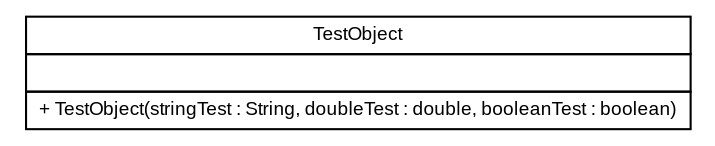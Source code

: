 #!/usr/local/bin/dot
#
# Class diagram 
# Generated by UMLGraph version 5.1 (http://www.umlgraph.org/)
#

digraph G {
	edge [fontname="arial",fontsize=10,labelfontname="arial",labelfontsize=10];
	node [fontname="arial",fontsize=10,shape=plaintext];
	nodesep=0.25;
	ranksep=0.5;
	// es.upm.dit.gsi.beast.test.TestObject
	c274 [label=<<table title="es.upm.dit.gsi.beast.test.TestObject" border="0" cellborder="1" cellspacing="0" cellpadding="2" port="p" href="./TestObject.html">
		<tr><td><table border="0" cellspacing="0" cellpadding="1">
<tr><td align="center" balign="center"> TestObject </td></tr>
		</table></td></tr>
		<tr><td><table border="0" cellspacing="0" cellpadding="1">
<tr><td align="left" balign="left">  </td></tr>
		</table></td></tr>
		<tr><td><table border="0" cellspacing="0" cellpadding="1">
<tr><td align="left" balign="left"> + TestObject(stringTest : String, doubleTest : double, booleanTest : boolean) </td></tr>
		</table></td></tr>
		</table>>, fontname="arial", fontcolor="black", fontsize=9.0];
}

